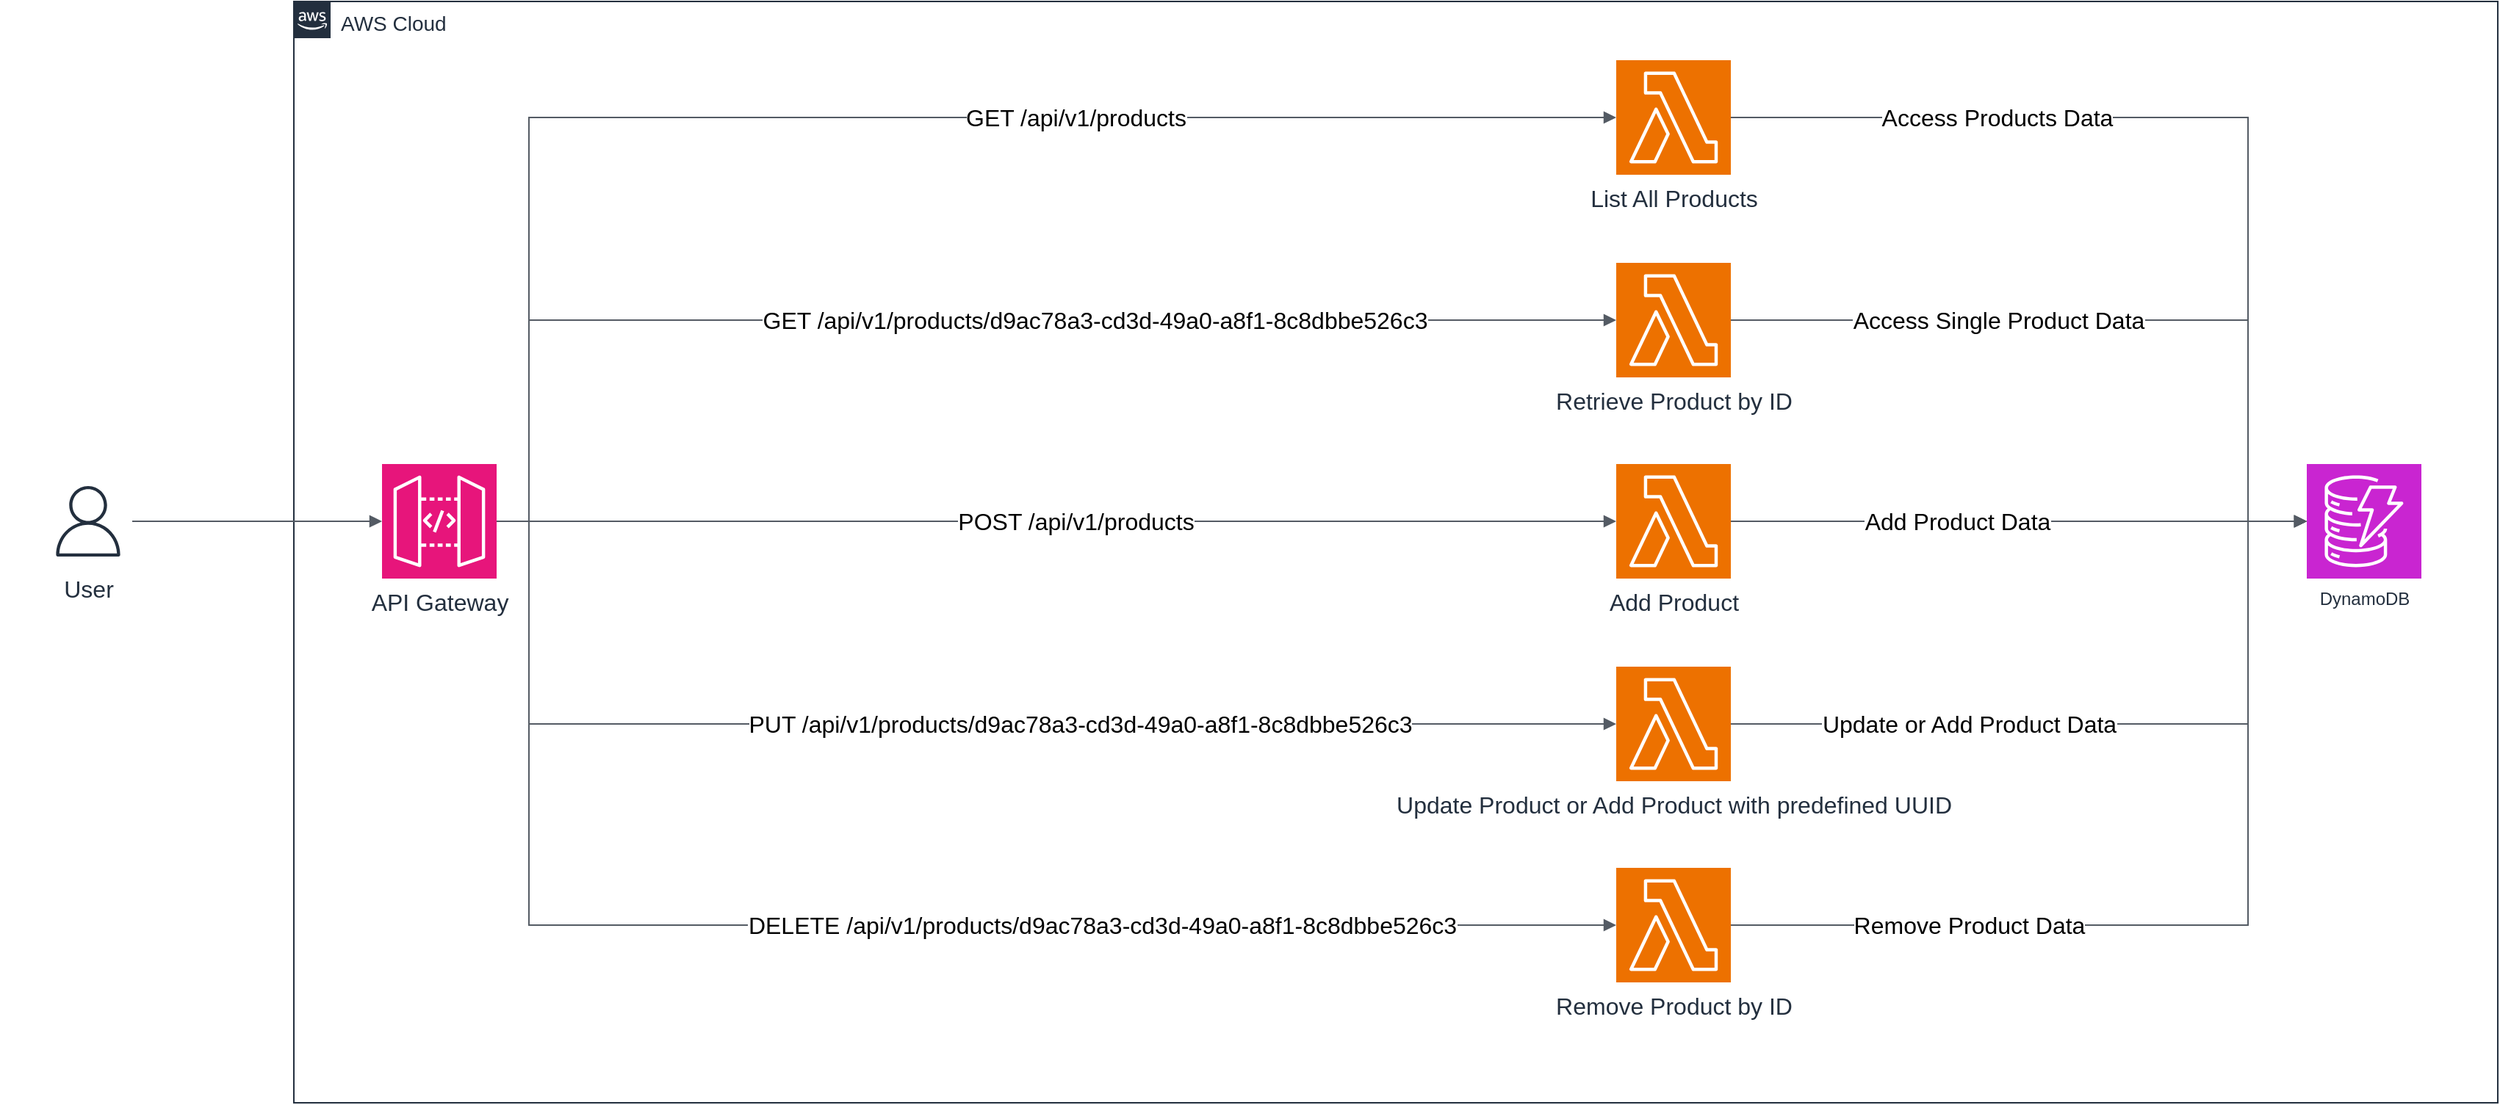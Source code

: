 <mxfile version="24.7.8">
  <diagram name="Page-1" id="PffiAoa-PxCGjbV1jTHz">
    <mxGraphModel dx="1989" dy="2145" grid="1" gridSize="10" guides="1" tooltips="1" connect="1" arrows="1" fold="1" page="1" pageScale="1" pageWidth="850" pageHeight="1100" math="0" shadow="0">
      <root>
        <mxCell id="0" />
        <mxCell id="1" parent="0" />
        <mxCell id="UCEh_sZu_lQFCK1zteV--4" value="AWS Cloud" style="points=[[0,0],[0.25,0],[0.5,0],[0.75,0],[1,0],[1,0.25],[1,0.5],[1,0.75],[1,1],[0.75,1],[0.5,1],[0.25,1],[0,1],[0,0.75],[0,0.5],[0,0.25]];outlineConnect=0;gradientColor=none;html=1;whiteSpace=wrap;fontSize=14;fontStyle=0;container=1;pointerEvents=0;collapsible=0;recursiveResize=0;shape=mxgraph.aws4.group;grIcon=mxgraph.aws4.group_aws_cloud_alt;strokeColor=#232F3E;fillColor=none;verticalAlign=top;align=left;spacingLeft=30;fontColor=#232F3E;dashed=0;" vertex="1" parent="1">
          <mxGeometry x="240" y="-110" width="1500" height="750" as="geometry" />
        </mxCell>
        <mxCell id="UCEh_sZu_lQFCK1zteV--12" value="" style="group;fontSize=16;" vertex="1" connectable="0" parent="UCEh_sZu_lQFCK1zteV--4">
          <mxGeometry x="900" y="40" width="78" height="628" as="geometry" />
        </mxCell>
        <mxCell id="UCEh_sZu_lQFCK1zteV--6" value="List All Products" style="sketch=0;points=[[0,0,0],[0.25,0,0],[0.5,0,0],[0.75,0,0],[1,0,0],[0,1,0],[0.25,1,0],[0.5,1,0],[0.75,1,0],[1,1,0],[0,0.25,0],[0,0.5,0],[0,0.75,0],[1,0.25,0],[1,0.5,0],[1,0.75,0]];outlineConnect=0;fontColor=#232F3E;fillColor=#ED7100;strokeColor=#ffffff;dashed=0;verticalLabelPosition=bottom;verticalAlign=top;align=center;html=1;fontSize=16;fontStyle=0;aspect=fixed;shape=mxgraph.aws4.resourceIcon;resIcon=mxgraph.aws4.lambda;" vertex="1" parent="UCEh_sZu_lQFCK1zteV--12">
          <mxGeometry width="78" height="78" as="geometry" />
        </mxCell>
        <mxCell id="UCEh_sZu_lQFCK1zteV--7" value="Retrieve Product by ID" style="sketch=0;points=[[0,0,0],[0.25,0,0],[0.5,0,0],[0.75,0,0],[1,0,0],[0,1,0],[0.25,1,0],[0.5,1,0],[0.75,1,0],[1,1,0],[0,0.25,0],[0,0.5,0],[0,0.75,0],[1,0.25,0],[1,0.5,0],[1,0.75,0]];outlineConnect=0;fontColor=#232F3E;fillColor=#ED7100;strokeColor=#ffffff;dashed=0;verticalLabelPosition=bottom;verticalAlign=top;align=center;html=1;fontSize=16;fontStyle=0;aspect=fixed;shape=mxgraph.aws4.resourceIcon;resIcon=mxgraph.aws4.lambda;" vertex="1" parent="UCEh_sZu_lQFCK1zteV--12">
          <mxGeometry y="138" width="78" height="78" as="geometry" />
        </mxCell>
        <mxCell id="UCEh_sZu_lQFCK1zteV--8" value="Add Product" style="sketch=0;points=[[0,0,0],[0.25,0,0],[0.5,0,0],[0.75,0,0],[1,0,0],[0,1,0],[0.25,1,0],[0.5,1,0],[0.75,1,0],[1,1,0],[0,0.25,0],[0,0.5,0],[0,0.75,0],[1,0.25,0],[1,0.5,0],[1,0.75,0]];outlineConnect=0;fontColor=#232F3E;fillColor=#ED7100;strokeColor=#ffffff;dashed=0;verticalLabelPosition=bottom;verticalAlign=top;align=center;html=1;fontSize=16;fontStyle=0;aspect=fixed;shape=mxgraph.aws4.resourceIcon;resIcon=mxgraph.aws4.lambda;" vertex="1" parent="UCEh_sZu_lQFCK1zteV--12">
          <mxGeometry y="275" width="78" height="78" as="geometry" />
        </mxCell>
        <mxCell id="UCEh_sZu_lQFCK1zteV--9" value="Update Product or Add Product with predefined UUID" style="sketch=0;points=[[0,0,0],[0.25,0,0],[0.5,0,0],[0.75,0,0],[1,0,0],[0,1,0],[0.25,1,0],[0.5,1,0],[0.75,1,0],[1,1,0],[0,0.25,0],[0,0.5,0],[0,0.75,0],[1,0.25,0],[1,0.5,0],[1,0.75,0]];outlineConnect=0;fontColor=#232F3E;fillColor=#ED7100;strokeColor=#ffffff;dashed=0;verticalLabelPosition=bottom;verticalAlign=top;align=center;html=1;fontSize=16;fontStyle=0;aspect=fixed;shape=mxgraph.aws4.resourceIcon;resIcon=mxgraph.aws4.lambda;" vertex="1" parent="UCEh_sZu_lQFCK1zteV--12">
          <mxGeometry y="413" width="78" height="78" as="geometry" />
        </mxCell>
        <mxCell id="UCEh_sZu_lQFCK1zteV--11" value="Remove Product by ID" style="sketch=0;points=[[0,0,0],[0.25,0,0],[0.5,0,0],[0.75,0,0],[1,0,0],[0,1,0],[0.25,1,0],[0.5,1,0],[0.75,1,0],[1,1,0],[0,0.25,0],[0,0.5,0],[0,0.75,0],[1,0.25,0],[1,0.5,0],[1,0.75,0]];outlineConnect=0;fontColor=#232F3E;fillColor=#ED7100;strokeColor=#ffffff;dashed=0;verticalLabelPosition=bottom;verticalAlign=top;align=center;html=1;fontSize=16;fontStyle=0;aspect=fixed;shape=mxgraph.aws4.resourceIcon;resIcon=mxgraph.aws4.lambda;" vertex="1" parent="UCEh_sZu_lQFCK1zteV--12">
          <mxGeometry y="550" width="78" height="78" as="geometry" />
        </mxCell>
        <mxCell id="UCEh_sZu_lQFCK1zteV--25" value="DynamoDB" style="sketch=0;points=[[0,0,0],[0.25,0,0],[0.5,0,0],[0.75,0,0],[1,0,0],[0,1,0],[0.25,1,0],[0.5,1,0],[0.75,1,0],[1,1,0],[0,0.25,0],[0,0.5,0],[0,0.75,0],[1,0.25,0],[1,0.5,0],[1,0.75,0]];outlineConnect=0;fontColor=#232F3E;fillColor=#C925D1;strokeColor=#ffffff;dashed=0;verticalLabelPosition=bottom;verticalAlign=top;align=center;html=1;fontSize=12;fontStyle=0;aspect=fixed;shape=mxgraph.aws4.resourceIcon;resIcon=mxgraph.aws4.dynamodb;" vertex="1" parent="UCEh_sZu_lQFCK1zteV--4">
          <mxGeometry x="1370" y="315" width="78" height="78" as="geometry" />
        </mxCell>
        <mxCell id="UCEh_sZu_lQFCK1zteV--26" value="" style="edgeStyle=orthogonalEdgeStyle;html=1;endArrow=block;elbow=vertical;startArrow=none;endFill=1;strokeColor=#545B64;rounded=0;fontSize=16;" edge="1" parent="UCEh_sZu_lQFCK1zteV--4" source="UCEh_sZu_lQFCK1zteV--6" target="UCEh_sZu_lQFCK1zteV--25">
          <mxGeometry width="100" relative="1" as="geometry">
            <mxPoint x="1230" y="190" as="sourcePoint" />
            <mxPoint x="1430" y="190" as="targetPoint" />
            <Array as="points">
              <mxPoint x="1330" y="79" />
              <mxPoint x="1330" y="354" />
            </Array>
          </mxGeometry>
        </mxCell>
        <mxCell id="UCEh_sZu_lQFCK1zteV--31" value="&lt;font style=&quot;font-size: 16px;&quot;&gt;Access Products Data&lt;/font&gt;" style="edgeLabel;html=1;align=center;verticalAlign=middle;resizable=0;points=[];" vertex="1" connectable="0" parent="UCEh_sZu_lQFCK1zteV--26">
          <mxGeometry x="-0.571" y="-1" relative="1" as="geometry">
            <mxPoint x="38" y="-1" as="offset" />
          </mxGeometry>
        </mxCell>
        <mxCell id="UCEh_sZu_lQFCK1zteV--27" value="" style="edgeStyle=orthogonalEdgeStyle;html=1;endArrow=block;elbow=vertical;startArrow=none;endFill=1;strokeColor=#545B64;rounded=0;fontSize=16;" edge="1" parent="UCEh_sZu_lQFCK1zteV--4" source="UCEh_sZu_lQFCK1zteV--7" target="UCEh_sZu_lQFCK1zteV--25">
          <mxGeometry width="100" relative="1" as="geometry">
            <mxPoint x="988" y="89" as="sourcePoint" />
            <mxPoint x="1419" y="325" as="targetPoint" />
            <Array as="points">
              <mxPoint x="1330" y="217" />
              <mxPoint x="1330" y="354" />
            </Array>
          </mxGeometry>
        </mxCell>
        <mxCell id="UCEh_sZu_lQFCK1zteV--32" value="&lt;font style=&quot;font-size: 16px;&quot;&gt;Access Single Product Data&lt;/font&gt;" style="edgeLabel;html=1;align=center;verticalAlign=middle;resizable=0;points=[];" vertex="1" connectable="0" parent="UCEh_sZu_lQFCK1zteV--27">
          <mxGeometry x="-0.525" relative="1" as="geometry">
            <mxPoint x="56" as="offset" />
          </mxGeometry>
        </mxCell>
        <mxCell id="UCEh_sZu_lQFCK1zteV--28" value="" style="edgeStyle=orthogonalEdgeStyle;html=1;endArrow=block;elbow=vertical;startArrow=none;endFill=1;strokeColor=#545B64;rounded=0;fontSize=16;" edge="1" parent="UCEh_sZu_lQFCK1zteV--4" source="UCEh_sZu_lQFCK1zteV--8" target="UCEh_sZu_lQFCK1zteV--25">
          <mxGeometry width="100" relative="1" as="geometry">
            <mxPoint x="988" y="227" as="sourcePoint" />
            <mxPoint x="1419" y="325" as="targetPoint" />
          </mxGeometry>
        </mxCell>
        <mxCell id="UCEh_sZu_lQFCK1zteV--33" value="Add Product Data" style="edgeLabel;html=1;align=center;verticalAlign=middle;resizable=0;points=[];fontSize=16;" vertex="1" connectable="0" parent="UCEh_sZu_lQFCK1zteV--28">
          <mxGeometry x="-0.215" relative="1" as="geometry">
            <mxPoint as="offset" />
          </mxGeometry>
        </mxCell>
        <mxCell id="UCEh_sZu_lQFCK1zteV--29" value="" style="edgeStyle=orthogonalEdgeStyle;html=1;endArrow=block;elbow=vertical;startArrow=none;endFill=1;strokeColor=#545B64;rounded=0;fontSize=16;" edge="1" parent="UCEh_sZu_lQFCK1zteV--4" source="UCEh_sZu_lQFCK1zteV--9" target="UCEh_sZu_lQFCK1zteV--25">
          <mxGeometry width="100" relative="1" as="geometry">
            <mxPoint x="988" y="364" as="sourcePoint" />
            <mxPoint x="1380" y="364" as="targetPoint" />
            <Array as="points">
              <mxPoint x="1330" y="492" />
              <mxPoint x="1330" y="354" />
            </Array>
          </mxGeometry>
        </mxCell>
        <mxCell id="UCEh_sZu_lQFCK1zteV--34" value="Update or Add Product Data" style="edgeLabel;html=1;align=center;verticalAlign=middle;resizable=0;points=[];fontSize=16;" vertex="1" connectable="0" parent="UCEh_sZu_lQFCK1zteV--29">
          <mxGeometry x="-0.437" relative="1" as="geometry">
            <mxPoint x="13" as="offset" />
          </mxGeometry>
        </mxCell>
        <mxCell id="UCEh_sZu_lQFCK1zteV--30" value="" style="edgeStyle=orthogonalEdgeStyle;html=1;endArrow=block;elbow=vertical;startArrow=none;endFill=1;strokeColor=#545B64;rounded=0;fontSize=16;" edge="1" parent="UCEh_sZu_lQFCK1zteV--4" source="UCEh_sZu_lQFCK1zteV--11" target="UCEh_sZu_lQFCK1zteV--25">
          <mxGeometry width="100" relative="1" as="geometry">
            <mxPoint x="988" y="502" as="sourcePoint" />
            <mxPoint x="1419" y="403" as="targetPoint" />
            <Array as="points">
              <mxPoint x="1330" y="629" />
              <mxPoint x="1330" y="354" />
            </Array>
          </mxGeometry>
        </mxCell>
        <mxCell id="UCEh_sZu_lQFCK1zteV--36" value="Remove Product Data" style="edgeLabel;html=1;align=center;verticalAlign=middle;resizable=0;points=[];fontSize=16;" vertex="1" connectable="0" parent="UCEh_sZu_lQFCK1zteV--30">
          <mxGeometry x="-0.465" y="1" relative="1" as="geometry">
            <mxPoint x="-17" y="1" as="offset" />
          </mxGeometry>
        </mxCell>
        <mxCell id="UCEh_sZu_lQFCK1zteV--13" value="" style="group;fontSize=16;" vertex="1" connectable="0" parent="1">
          <mxGeometry x="40" y="205" width="338" height="78" as="geometry" />
        </mxCell>
        <mxCell id="UCEh_sZu_lQFCK1zteV--1" value="API Gateway" style="sketch=0;points=[[0,0,0],[0.25,0,0],[0.5,0,0],[0.75,0,0],[1,0,0],[0,1,0],[0.25,1,0],[0.5,1,0],[0.75,1,0],[1,1,0],[0,0.25,0],[0,0.5,0],[0,0.75,0],[1,0.25,0],[1,0.5,0],[1,0.75,0]];outlineConnect=0;fontColor=#232F3E;fillColor=#E7157B;strokeColor=#ffffff;dashed=0;verticalLabelPosition=bottom;verticalAlign=top;align=center;html=1;fontSize=16;fontStyle=0;aspect=fixed;shape=mxgraph.aws4.resourceIcon;resIcon=mxgraph.aws4.api_gateway;" vertex="1" parent="UCEh_sZu_lQFCK1zteV--13">
          <mxGeometry x="260" width="78" height="78" as="geometry" />
        </mxCell>
        <mxCell id="UCEh_sZu_lQFCK1zteV--2" value="User" style="sketch=0;outlineConnect=0;fontColor=#232F3E;gradientColor=none;strokeColor=#232F3E;fillColor=#ffffff;dashed=0;verticalLabelPosition=bottom;verticalAlign=top;align=center;html=1;fontSize=16;fontStyle=0;aspect=fixed;shape=mxgraph.aws4.resourceIcon;resIcon=mxgraph.aws4.user;" vertex="1" parent="UCEh_sZu_lQFCK1zteV--13">
          <mxGeometry x="30" y="9" width="60" height="60" as="geometry" />
        </mxCell>
        <mxCell id="UCEh_sZu_lQFCK1zteV--3" value="" style="edgeStyle=orthogonalEdgeStyle;html=1;endArrow=block;elbow=vertical;startArrow=none;endFill=1;strokeColor=#545B64;rounded=0;fontSize=16;" edge="1" parent="UCEh_sZu_lQFCK1zteV--13" source="UCEh_sZu_lQFCK1zteV--2" target="UCEh_sZu_lQFCK1zteV--1">
          <mxGeometry width="100" relative="1" as="geometry">
            <mxPoint x="360" y="110" as="sourcePoint" />
            <mxPoint x="460" y="110" as="targetPoint" />
          </mxGeometry>
        </mxCell>
        <mxCell id="UCEh_sZu_lQFCK1zteV--14" value="" style="edgeStyle=orthogonalEdgeStyle;html=1;endArrow=block;elbow=vertical;startArrow=none;endFill=1;strokeColor=#545B64;rounded=0;fontSize=16;" edge="1" parent="1" source="UCEh_sZu_lQFCK1zteV--1" target="UCEh_sZu_lQFCK1zteV--6">
          <mxGeometry width="100" relative="1" as="geometry">
            <mxPoint x="560" y="50" as="sourcePoint" />
            <mxPoint x="760" y="50" as="targetPoint" />
            <Array as="points">
              <mxPoint x="400" y="244" />
              <mxPoint x="400" y="-31" />
            </Array>
          </mxGeometry>
        </mxCell>
        <mxCell id="UCEh_sZu_lQFCK1zteV--20" value="GET /api/v1/products" style="edgeLabel;html=1;align=center;verticalAlign=middle;resizable=0;points=[];fontSize=16;" vertex="1" connectable="0" parent="UCEh_sZu_lQFCK1zteV--14">
          <mxGeometry x="0.165" y="-3" relative="1" as="geometry">
            <mxPoint x="65" y="-3" as="offset" />
          </mxGeometry>
        </mxCell>
        <mxCell id="UCEh_sZu_lQFCK1zteV--15" value="" style="edgeStyle=orthogonalEdgeStyle;html=1;endArrow=block;elbow=vertical;startArrow=none;endFill=1;strokeColor=#545B64;rounded=0;fontSize=16;" edge="1" parent="1" source="UCEh_sZu_lQFCK1zteV--1" target="UCEh_sZu_lQFCK1zteV--7">
          <mxGeometry width="100" relative="1" as="geometry">
            <mxPoint x="349" y="195" as="sourcePoint" />
            <mxPoint x="880" y="-21" as="targetPoint" />
            <Array as="points">
              <mxPoint x="400" y="244" />
              <mxPoint x="400" y="107" />
            </Array>
          </mxGeometry>
        </mxCell>
        <mxCell id="UCEh_sZu_lQFCK1zteV--21" value="GET /api/v1/products/d9ac78a3-cd3d-49a0-a8f1-8c8dbbe526c3" style="edgeLabel;html=1;align=center;verticalAlign=middle;resizable=0;points=[];fontSize=16;" vertex="1" connectable="0" parent="UCEh_sZu_lQFCK1zteV--15">
          <mxGeometry x="-0.008" relative="1" as="geometry">
            <mxPoint x="98" as="offset" />
          </mxGeometry>
        </mxCell>
        <mxCell id="UCEh_sZu_lQFCK1zteV--16" value="" style="edgeStyle=orthogonalEdgeStyle;html=1;endArrow=block;elbow=vertical;startArrow=none;endFill=1;strokeColor=#545B64;rounded=0;fontSize=16;" edge="1" parent="1" source="UCEh_sZu_lQFCK1zteV--1" target="UCEh_sZu_lQFCK1zteV--8">
          <mxGeometry width="100" relative="1" as="geometry">
            <mxPoint x="388" y="234" as="sourcePoint" />
            <mxPoint x="880" y="-21" as="targetPoint" />
            <Array as="points">
              <mxPoint x="500" y="244" />
              <mxPoint x="500" y="244" />
            </Array>
          </mxGeometry>
        </mxCell>
        <mxCell id="UCEh_sZu_lQFCK1zteV--22" value="POST /api/v1/products" style="edgeLabel;html=1;align=center;verticalAlign=middle;resizable=0;points=[];fontSize=16;" vertex="1" connectable="0" parent="UCEh_sZu_lQFCK1zteV--16">
          <mxGeometry x="-0.187" relative="1" as="geometry">
            <mxPoint x="84" as="offset" />
          </mxGeometry>
        </mxCell>
        <mxCell id="UCEh_sZu_lQFCK1zteV--17" value="" style="edgeStyle=orthogonalEdgeStyle;html=1;endArrow=block;elbow=vertical;startArrow=none;endFill=1;strokeColor=#545B64;rounded=0;fontSize=16;" edge="1" parent="1" source="UCEh_sZu_lQFCK1zteV--1" target="UCEh_sZu_lQFCK1zteV--9">
          <mxGeometry width="100" relative="1" as="geometry">
            <mxPoint x="270" y="577" as="sourcePoint" />
            <mxPoint x="762" y="440" as="targetPoint" />
            <Array as="points">
              <mxPoint x="400" y="244" />
              <mxPoint x="400" y="382" />
            </Array>
          </mxGeometry>
        </mxCell>
        <mxCell id="UCEh_sZu_lQFCK1zteV--23" value="PUT /api/v1/products/d9ac78a3-cd3d-49a0-a8f1-8c8dbbe526c3" style="edgeLabel;html=1;align=center;verticalAlign=middle;resizable=0;points=[];fontSize=16;" vertex="1" connectable="0" parent="UCEh_sZu_lQFCK1zteV--17">
          <mxGeometry x="-0.038" y="-2" relative="1" as="geometry">
            <mxPoint x="102" y="-2" as="offset" />
          </mxGeometry>
        </mxCell>
        <mxCell id="UCEh_sZu_lQFCK1zteV--18" value="" style="edgeStyle=orthogonalEdgeStyle;html=1;endArrow=block;elbow=vertical;startArrow=none;endFill=1;strokeColor=#545B64;rounded=0;fontSize=16;" edge="1" parent="1" source="UCEh_sZu_lQFCK1zteV--1" target="UCEh_sZu_lQFCK1zteV--11">
          <mxGeometry width="100" relative="1" as="geometry">
            <mxPoint x="290" y="420" as="sourcePoint" />
            <mxPoint x="782" y="558" as="targetPoint" />
            <Array as="points">
              <mxPoint x="400" y="244" />
              <mxPoint x="400" y="519" />
            </Array>
          </mxGeometry>
        </mxCell>
        <mxCell id="UCEh_sZu_lQFCK1zteV--24" value="DELETE /api/v1/products/d9ac78a3-cd3d-49a0-a8f1-8c8dbbe526c3" style="edgeLabel;html=1;align=center;verticalAlign=middle;resizable=0;points=[];fontSize=16;" vertex="1" connectable="0" parent="UCEh_sZu_lQFCK1zteV--18">
          <mxGeometry x="0.22" relative="1" as="geometry">
            <mxPoint x="54" as="offset" />
          </mxGeometry>
        </mxCell>
      </root>
    </mxGraphModel>
  </diagram>
</mxfile>
